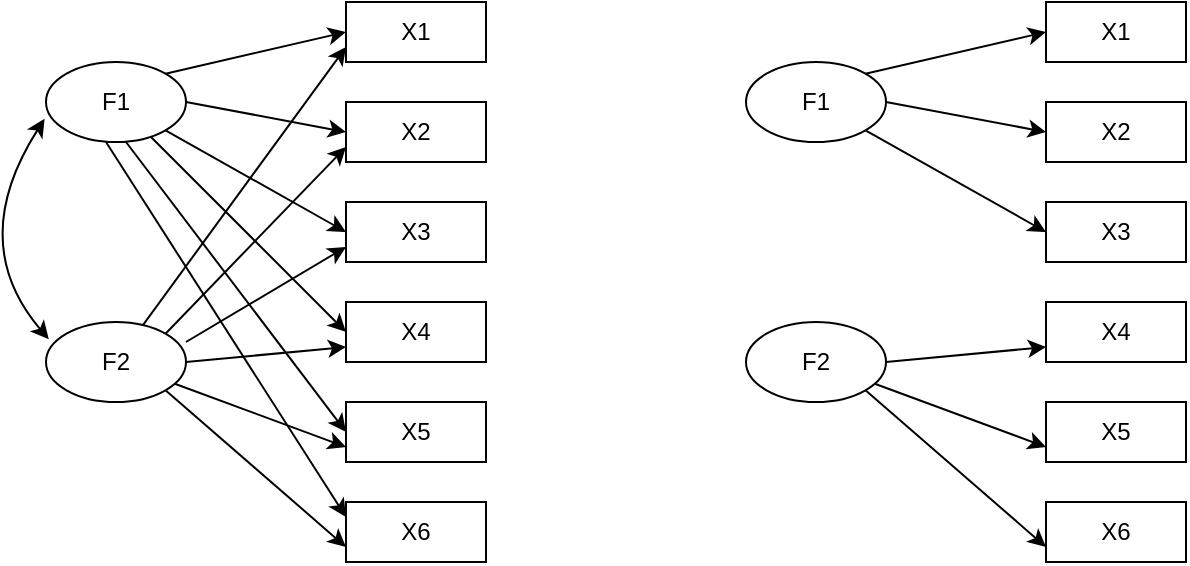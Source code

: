 <mxfile>
    <diagram id="e-yae_lb_LxwJgUnH_0H" name="ページ1">
        <mxGraphModel dx="636" dy="525" grid="1" gridSize="10" guides="1" tooltips="1" connect="1" arrows="1" fold="1" page="1" pageScale="1" pageWidth="827" pageHeight="1169" math="0" shadow="0">
            <root>
                <mxCell id="0"/>
                <mxCell id="1" parent="0"/>
                <mxCell id="11" style="edgeStyle=none;html=1;exitX=1;exitY=0.5;exitDx=0;exitDy=0;entryX=0;entryY=0.5;entryDx=0;entryDy=0;" edge="1" parent="1" source="2" target="5">
                    <mxGeometry relative="1" as="geometry"/>
                </mxCell>
                <mxCell id="12" style="edgeStyle=none;html=1;exitX=1;exitY=1;exitDx=0;exitDy=0;entryX=0;entryY=0.5;entryDx=0;entryDy=0;" edge="1" parent="1" source="2" target="6">
                    <mxGeometry relative="1" as="geometry"/>
                </mxCell>
                <mxCell id="2" value="F1" style="ellipse;whiteSpace=wrap;html=1;" vertex="1" parent="1">
                    <mxGeometry x="50" y="70" width="70" height="40" as="geometry"/>
                </mxCell>
                <mxCell id="3" value="F2" style="ellipse;whiteSpace=wrap;html=1;" vertex="1" parent="1">
                    <mxGeometry x="50" y="200" width="70" height="40" as="geometry"/>
                </mxCell>
                <mxCell id="17" style="edgeStyle=none;html=1;exitX=0;exitY=0.75;exitDx=0;exitDy=0;startArrow=classic;startFill=1;endArrow=none;endFill=0;" edge="1" parent="1" source="4" target="3">
                    <mxGeometry relative="1" as="geometry"/>
                </mxCell>
                <mxCell id="4" value="X1" style="rounded=0;whiteSpace=wrap;html=1;" vertex="1" parent="1">
                    <mxGeometry x="200" y="40" width="70" height="30" as="geometry"/>
                </mxCell>
                <mxCell id="18" style="edgeStyle=none;html=1;exitX=0;exitY=0.75;exitDx=0;exitDy=0;entryX=1;entryY=0;entryDx=0;entryDy=0;startArrow=classic;startFill=1;endArrow=none;endFill=0;" edge="1" parent="1" source="5" target="3">
                    <mxGeometry relative="1" as="geometry"/>
                </mxCell>
                <mxCell id="5" value="X2" style="rounded=0;whiteSpace=wrap;html=1;" vertex="1" parent="1">
                    <mxGeometry x="200" y="90" width="70" height="30" as="geometry"/>
                </mxCell>
                <mxCell id="19" style="edgeStyle=none;html=1;exitX=0;exitY=0.75;exitDx=0;exitDy=0;startArrow=classic;startFill=1;endArrow=none;endFill=0;" edge="1" parent="1" source="6">
                    <mxGeometry relative="1" as="geometry">
                        <mxPoint x="120" y="210" as="targetPoint"/>
                    </mxGeometry>
                </mxCell>
                <mxCell id="6" value="X3" style="rounded=0;whiteSpace=wrap;html=1;" vertex="1" parent="1">
                    <mxGeometry x="200" y="140" width="70" height="30" as="geometry"/>
                </mxCell>
                <mxCell id="14" style="edgeStyle=none;html=1;exitX=0;exitY=0.5;exitDx=0;exitDy=0;startArrow=classic;startFill=1;endArrow=none;endFill=0;" edge="1" parent="1" source="7" target="2">
                    <mxGeometry relative="1" as="geometry"/>
                </mxCell>
                <mxCell id="20" style="edgeStyle=none;html=1;exitX=0;exitY=0.75;exitDx=0;exitDy=0;entryX=1;entryY=0.5;entryDx=0;entryDy=0;startArrow=classic;startFill=1;endArrow=none;endFill=0;" edge="1" parent="1" source="7" target="3">
                    <mxGeometry relative="1" as="geometry"/>
                </mxCell>
                <mxCell id="7" value="X4" style="rounded=0;whiteSpace=wrap;html=1;" vertex="1" parent="1">
                    <mxGeometry x="200" y="190" width="70" height="30" as="geometry"/>
                </mxCell>
                <mxCell id="15" style="edgeStyle=none;html=1;exitX=0;exitY=0.5;exitDx=0;exitDy=0;startArrow=classic;startFill=1;endArrow=none;endFill=0;" edge="1" parent="1" source="8">
                    <mxGeometry relative="1" as="geometry">
                        <mxPoint x="90" y="110" as="targetPoint"/>
                    </mxGeometry>
                </mxCell>
                <mxCell id="21" style="edgeStyle=none;html=1;exitX=0;exitY=0.75;exitDx=0;exitDy=0;startArrow=classic;startFill=1;endArrow=none;endFill=0;" edge="1" parent="1" source="8" target="3">
                    <mxGeometry relative="1" as="geometry"/>
                </mxCell>
                <mxCell id="8" value="X5" style="rounded=0;whiteSpace=wrap;html=1;" vertex="1" parent="1">
                    <mxGeometry x="200" y="240" width="70" height="30" as="geometry"/>
                </mxCell>
                <mxCell id="16" style="edgeStyle=none;html=1;exitX=0;exitY=0.25;exitDx=0;exitDy=0;startArrow=classic;startFill=1;endArrow=none;endFill=0;" edge="1" parent="1" source="9">
                    <mxGeometry relative="1" as="geometry">
                        <mxPoint x="80" y="110" as="targetPoint"/>
                    </mxGeometry>
                </mxCell>
                <mxCell id="22" style="edgeStyle=none;html=1;exitX=0;exitY=0.75;exitDx=0;exitDy=0;entryX=1;entryY=1;entryDx=0;entryDy=0;startArrow=classic;startFill=1;endArrow=none;endFill=0;" edge="1" parent="1" source="9" target="3">
                    <mxGeometry relative="1" as="geometry">
                        <mxPoint x="110" y="230" as="targetPoint"/>
                    </mxGeometry>
                </mxCell>
                <mxCell id="9" value="X6" style="rounded=0;whiteSpace=wrap;html=1;" vertex="1" parent="1">
                    <mxGeometry x="200" y="290" width="70" height="30" as="geometry"/>
                </mxCell>
                <mxCell id="10" value="" style="endArrow=classic;html=1;exitX=1;exitY=0;exitDx=0;exitDy=0;entryX=0;entryY=0.5;entryDx=0;entryDy=0;" edge="1" parent="1" source="2" target="4">
                    <mxGeometry width="50" height="50" relative="1" as="geometry">
                        <mxPoint x="340" y="330" as="sourcePoint"/>
                        <mxPoint x="390" y="280" as="targetPoint"/>
                    </mxGeometry>
                </mxCell>
                <mxCell id="25" value="" style="curved=1;endArrow=classic;html=1;entryX=-0.01;entryY=0.711;entryDx=0;entryDy=0;entryPerimeter=0;exitX=0.02;exitY=0.216;exitDx=0;exitDy=0;exitPerimeter=0;startArrow=classic;startFill=1;" edge="1" parent="1" source="3" target="2">
                    <mxGeometry width="50" height="50" relative="1" as="geometry">
                        <mxPoint x="-20" y="180" as="sourcePoint"/>
                        <mxPoint x="30" y="130" as="targetPoint"/>
                        <Array as="points">
                            <mxPoint x="10" y="160"/>
                        </Array>
                    </mxGeometry>
                </mxCell>
                <mxCell id="28" style="edgeStyle=none;html=1;exitX=1;exitY=0.5;exitDx=0;exitDy=0;entryX=0;entryY=0.5;entryDx=0;entryDy=0;" edge="1" source="30" target="35" parent="1">
                    <mxGeometry relative="1" as="geometry"/>
                </mxCell>
                <mxCell id="29" style="edgeStyle=none;html=1;exitX=1;exitY=1;exitDx=0;exitDy=0;entryX=0;entryY=0.5;entryDx=0;entryDy=0;" edge="1" source="30" target="37" parent="1">
                    <mxGeometry relative="1" as="geometry"/>
                </mxCell>
                <mxCell id="30" value="F1" style="ellipse;whiteSpace=wrap;html=1;" vertex="1" parent="1">
                    <mxGeometry x="400" y="70" width="70" height="40" as="geometry"/>
                </mxCell>
                <mxCell id="31" value="F2" style="ellipse;whiteSpace=wrap;html=1;" vertex="1" parent="1">
                    <mxGeometry x="400" y="200" width="70" height="40" as="geometry"/>
                </mxCell>
                <mxCell id="33" value="X1" style="rounded=0;whiteSpace=wrap;html=1;" vertex="1" parent="1">
                    <mxGeometry x="550" y="40" width="70" height="30" as="geometry"/>
                </mxCell>
                <mxCell id="35" value="X2" style="rounded=0;whiteSpace=wrap;html=1;" vertex="1" parent="1">
                    <mxGeometry x="550" y="90" width="70" height="30" as="geometry"/>
                </mxCell>
                <mxCell id="37" value="X3" style="rounded=0;whiteSpace=wrap;html=1;" vertex="1" parent="1">
                    <mxGeometry x="550" y="140" width="70" height="30" as="geometry"/>
                </mxCell>
                <mxCell id="39" style="edgeStyle=none;html=1;exitX=0;exitY=0.75;exitDx=0;exitDy=0;entryX=1;entryY=0.5;entryDx=0;entryDy=0;startArrow=classic;startFill=1;endArrow=none;endFill=0;" edge="1" source="40" target="31" parent="1">
                    <mxGeometry relative="1" as="geometry"/>
                </mxCell>
                <mxCell id="40" value="X4" style="rounded=0;whiteSpace=wrap;html=1;" vertex="1" parent="1">
                    <mxGeometry x="550" y="190" width="70" height="30" as="geometry"/>
                </mxCell>
                <mxCell id="42" style="edgeStyle=none;html=1;exitX=0;exitY=0.75;exitDx=0;exitDy=0;startArrow=classic;startFill=1;endArrow=none;endFill=0;" edge="1" source="43" target="31" parent="1">
                    <mxGeometry relative="1" as="geometry"/>
                </mxCell>
                <mxCell id="43" value="X5" style="rounded=0;whiteSpace=wrap;html=1;" vertex="1" parent="1">
                    <mxGeometry x="550" y="240" width="70" height="30" as="geometry"/>
                </mxCell>
                <mxCell id="45" style="edgeStyle=none;html=1;exitX=0;exitY=0.75;exitDx=0;exitDy=0;entryX=1;entryY=1;entryDx=0;entryDy=0;startArrow=classic;startFill=1;endArrow=none;endFill=0;" edge="1" source="46" target="31" parent="1">
                    <mxGeometry relative="1" as="geometry">
                        <mxPoint x="460" y="230" as="targetPoint"/>
                    </mxGeometry>
                </mxCell>
                <mxCell id="46" value="X6" style="rounded=0;whiteSpace=wrap;html=1;" vertex="1" parent="1">
                    <mxGeometry x="550" y="290" width="70" height="30" as="geometry"/>
                </mxCell>
                <mxCell id="47" value="" style="endArrow=classic;html=1;exitX=1;exitY=0;exitDx=0;exitDy=0;entryX=0;entryY=0.5;entryDx=0;entryDy=0;" edge="1" source="30" target="33" parent="1">
                    <mxGeometry width="50" height="50" relative="1" as="geometry">
                        <mxPoint x="690" y="330" as="sourcePoint"/>
                        <mxPoint x="740" y="280" as="targetPoint"/>
                    </mxGeometry>
                </mxCell>
            </root>
        </mxGraphModel>
    </diagram>
</mxfile>